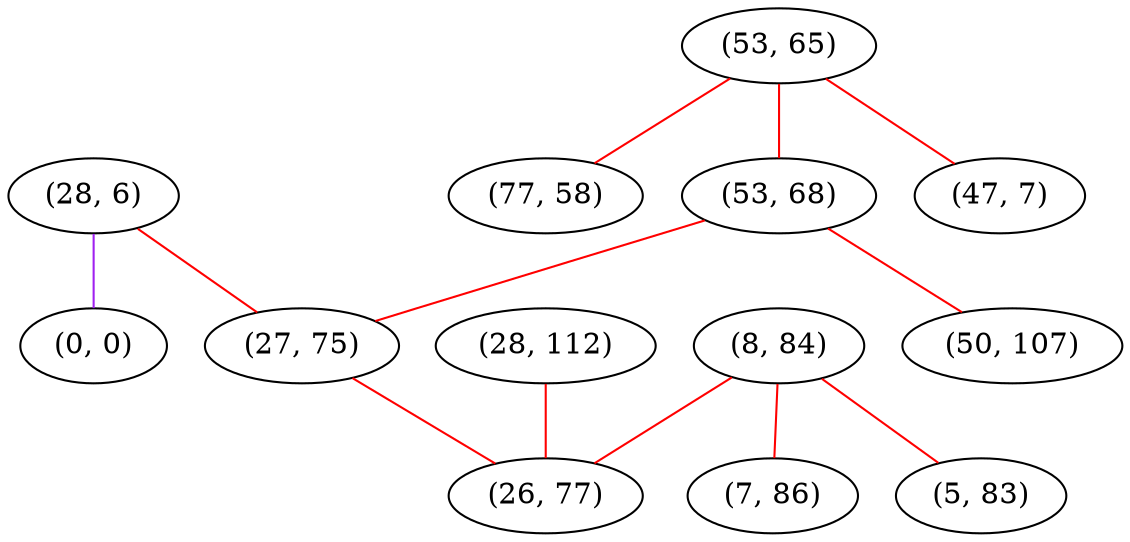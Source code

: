 graph "" {
"(28, 6)";
"(0, 0)";
"(28, 112)";
"(53, 65)";
"(77, 58)";
"(8, 84)";
"(53, 68)";
"(27, 75)";
"(7, 86)";
"(5, 83)";
"(50, 107)";
"(26, 77)";
"(47, 7)";
"(28, 6)" -- "(0, 0)"  [color=purple, key=0, weight=4];
"(28, 6)" -- "(27, 75)"  [color=red, key=0, weight=1];
"(28, 112)" -- "(26, 77)"  [color=red, key=0, weight=1];
"(53, 65)" -- "(53, 68)"  [color=red, key=0, weight=1];
"(53, 65)" -- "(77, 58)"  [color=red, key=0, weight=1];
"(53, 65)" -- "(47, 7)"  [color=red, key=0, weight=1];
"(8, 84)" -- "(7, 86)"  [color=red, key=0, weight=1];
"(8, 84)" -- "(26, 77)"  [color=red, key=0, weight=1];
"(8, 84)" -- "(5, 83)"  [color=red, key=0, weight=1];
"(53, 68)" -- "(50, 107)"  [color=red, key=0, weight=1];
"(53, 68)" -- "(27, 75)"  [color=red, key=0, weight=1];
"(27, 75)" -- "(26, 77)"  [color=red, key=0, weight=1];
}
